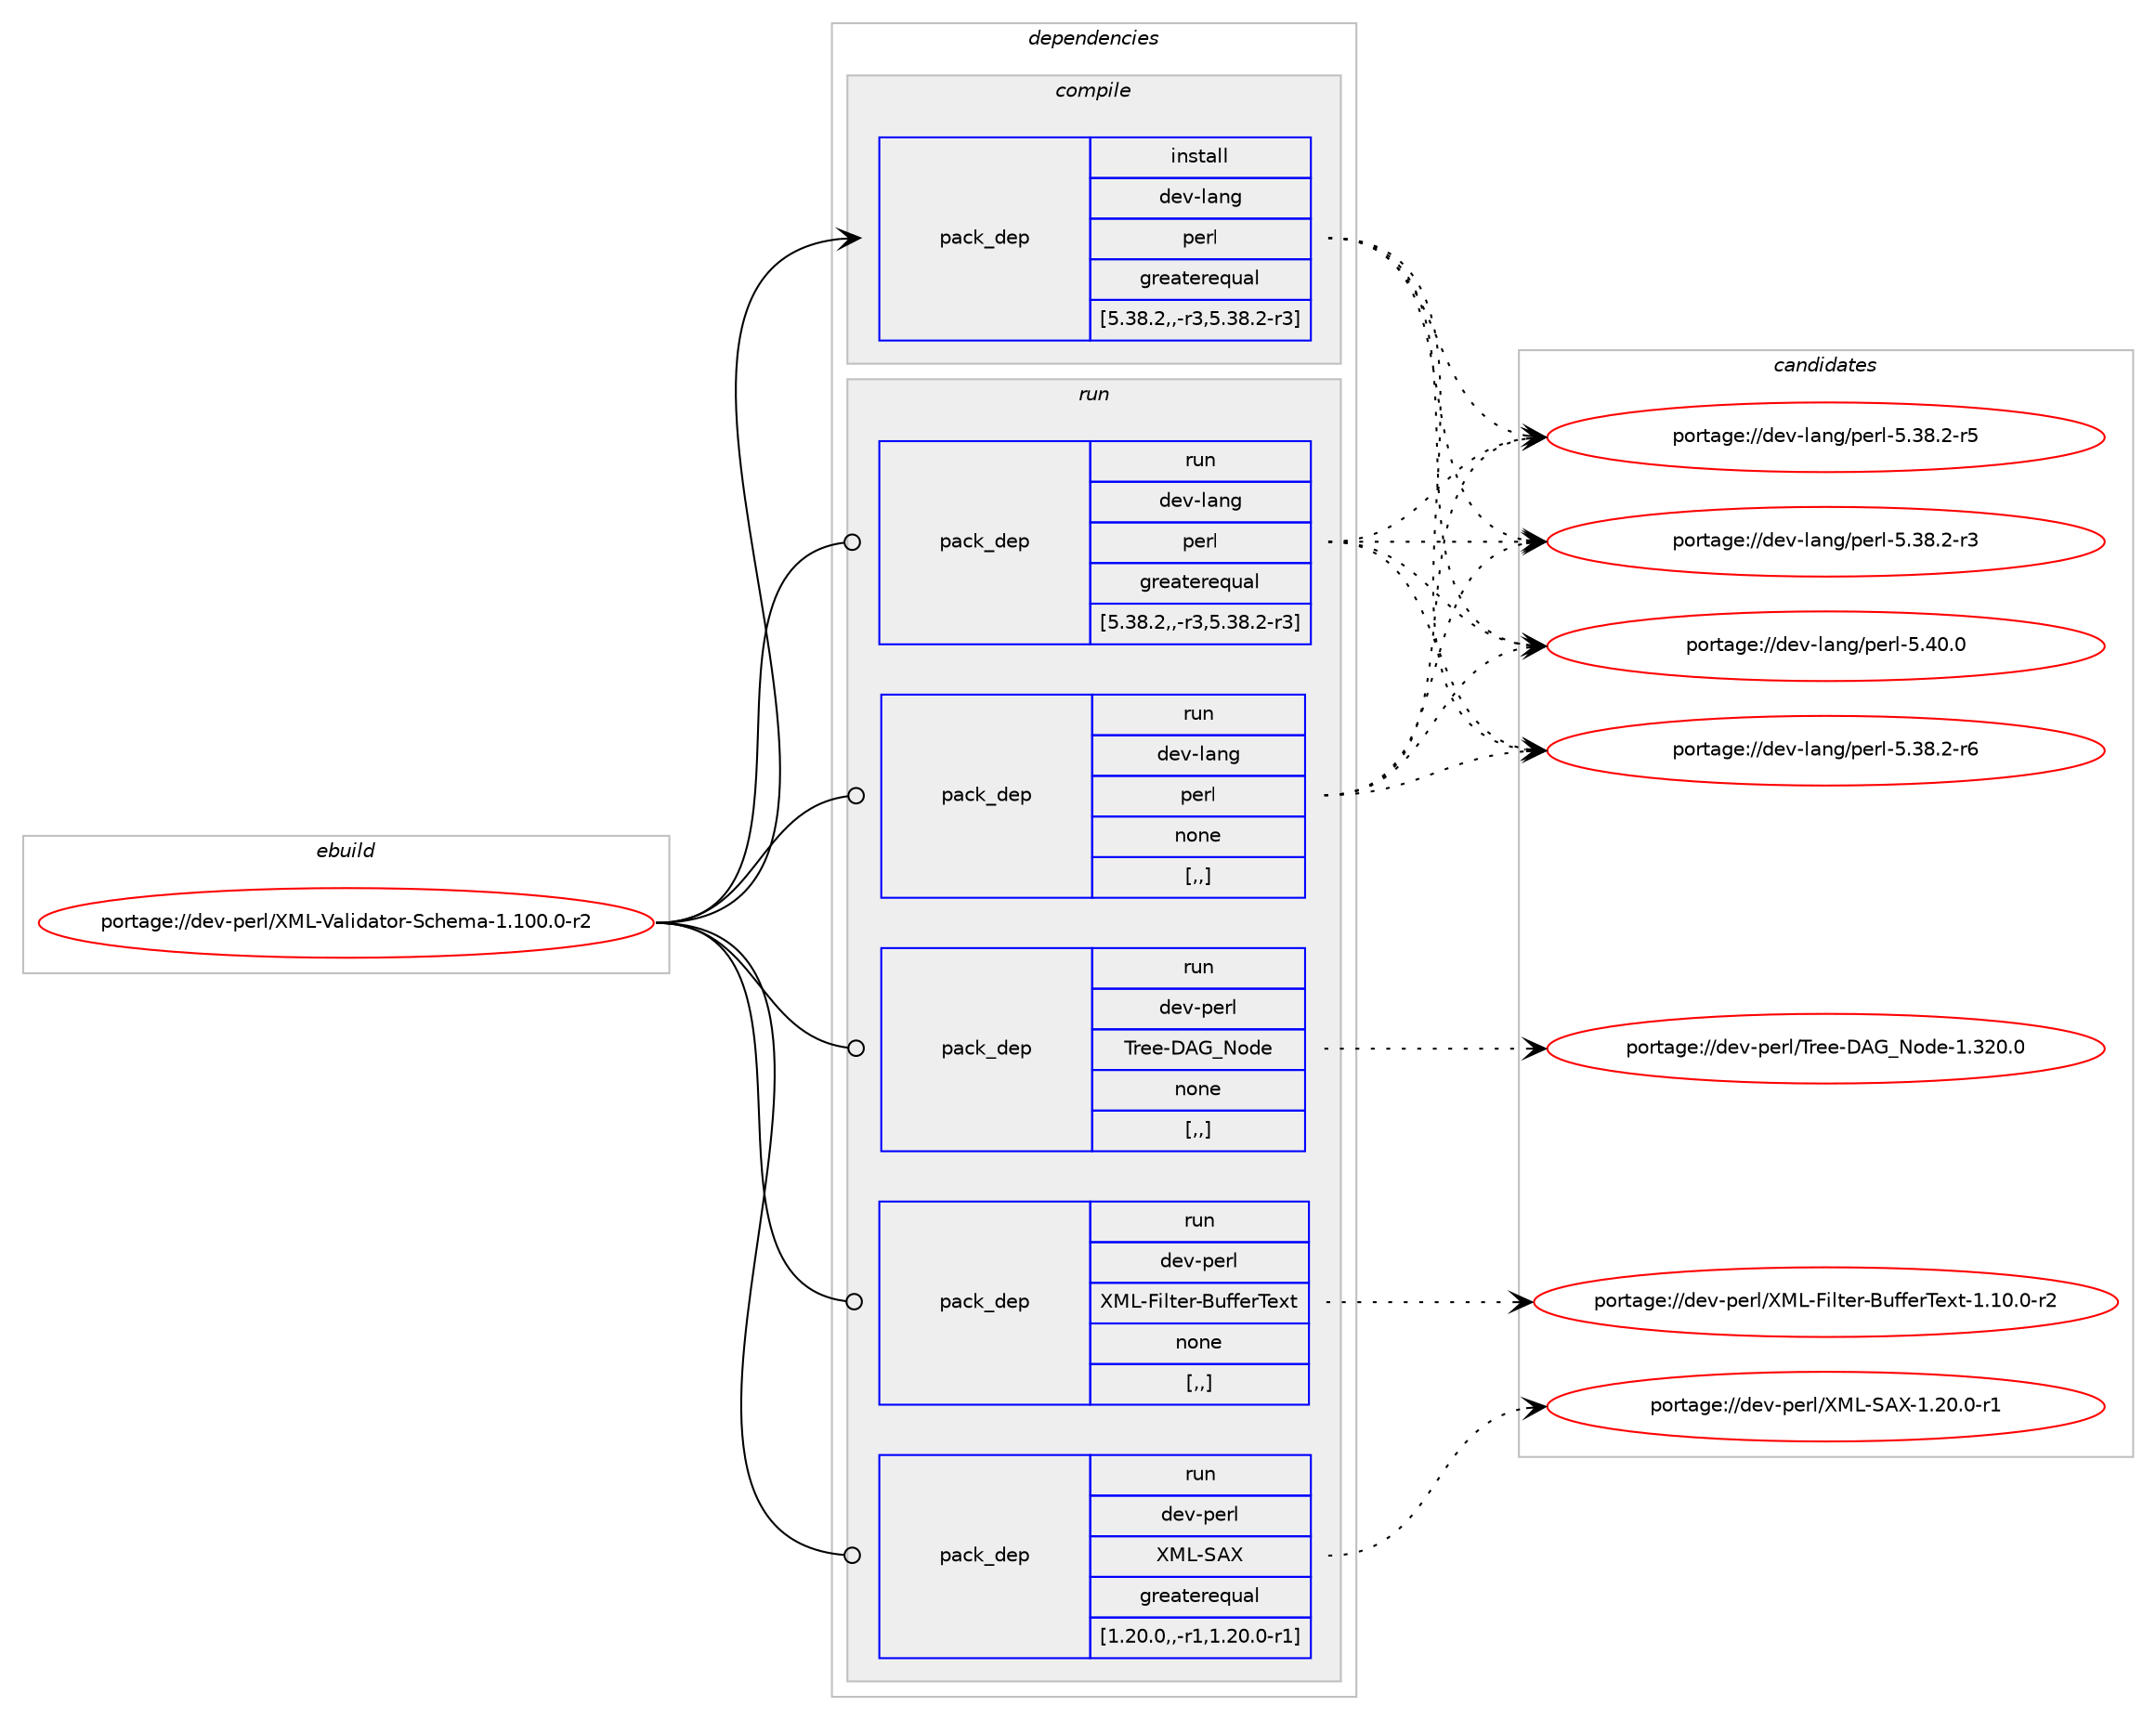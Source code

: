 digraph prolog {

# *************
# Graph options
# *************

newrank=true;
concentrate=true;
compound=true;
graph [rankdir=LR,fontname=Helvetica,fontsize=10,ranksep=1.5];#, ranksep=2.5, nodesep=0.2];
edge  [arrowhead=vee];
node  [fontname=Helvetica,fontsize=10];

# **********
# The ebuild
# **********

subgraph cluster_leftcol {
color=gray;
label=<<i>ebuild</i>>;
id [label="portage://dev-perl/XML-Validator-Schema-1.100.0-r2", color=red, width=4, href="../dev-perl/XML-Validator-Schema-1.100.0-r2.svg"];
}

# ****************
# The dependencies
# ****************

subgraph cluster_midcol {
color=gray;
label=<<i>dependencies</i>>;
subgraph cluster_compile {
fillcolor="#eeeeee";
style=filled;
label=<<i>compile</i>>;
subgraph pack468383 {
dependency633521 [label=<<TABLE BORDER="0" CELLBORDER="1" CELLSPACING="0" CELLPADDING="4" WIDTH="220"><TR><TD ROWSPAN="6" CELLPADDING="30">pack_dep</TD></TR><TR><TD WIDTH="110">install</TD></TR><TR><TD>dev-lang</TD></TR><TR><TD>perl</TD></TR><TR><TD>greaterequal</TD></TR><TR><TD>[5.38.2,,-r3,5.38.2-r3]</TD></TR></TABLE>>, shape=none, color=blue];
}
id:e -> dependency633521:w [weight=20,style="solid",arrowhead="vee"];
}
subgraph cluster_compileandrun {
fillcolor="#eeeeee";
style=filled;
label=<<i>compile and run</i>>;
}
subgraph cluster_run {
fillcolor="#eeeeee";
style=filled;
label=<<i>run</i>>;
subgraph pack468384 {
dependency633522 [label=<<TABLE BORDER="0" CELLBORDER="1" CELLSPACING="0" CELLPADDING="4" WIDTH="220"><TR><TD ROWSPAN="6" CELLPADDING="30">pack_dep</TD></TR><TR><TD WIDTH="110">run</TD></TR><TR><TD>dev-lang</TD></TR><TR><TD>perl</TD></TR><TR><TD>greaterequal</TD></TR><TR><TD>[5.38.2,,-r3,5.38.2-r3]</TD></TR></TABLE>>, shape=none, color=blue];
}
id:e -> dependency633522:w [weight=20,style="solid",arrowhead="odot"];
subgraph pack468385 {
dependency633523 [label=<<TABLE BORDER="0" CELLBORDER="1" CELLSPACING="0" CELLPADDING="4" WIDTH="220"><TR><TD ROWSPAN="6" CELLPADDING="30">pack_dep</TD></TR><TR><TD WIDTH="110">run</TD></TR><TR><TD>dev-lang</TD></TR><TR><TD>perl</TD></TR><TR><TD>none</TD></TR><TR><TD>[,,]</TD></TR></TABLE>>, shape=none, color=blue];
}
id:e -> dependency633523:w [weight=20,style="solid",arrowhead="odot"];
subgraph pack468386 {
dependency633524 [label=<<TABLE BORDER="0" CELLBORDER="1" CELLSPACING="0" CELLPADDING="4" WIDTH="220"><TR><TD ROWSPAN="6" CELLPADDING="30">pack_dep</TD></TR><TR><TD WIDTH="110">run</TD></TR><TR><TD>dev-perl</TD></TR><TR><TD>Tree-DAG_Node</TD></TR><TR><TD>none</TD></TR><TR><TD>[,,]</TD></TR></TABLE>>, shape=none, color=blue];
}
id:e -> dependency633524:w [weight=20,style="solid",arrowhead="odot"];
subgraph pack468387 {
dependency633525 [label=<<TABLE BORDER="0" CELLBORDER="1" CELLSPACING="0" CELLPADDING="4" WIDTH="220"><TR><TD ROWSPAN="6" CELLPADDING="30">pack_dep</TD></TR><TR><TD WIDTH="110">run</TD></TR><TR><TD>dev-perl</TD></TR><TR><TD>XML-Filter-BufferText</TD></TR><TR><TD>none</TD></TR><TR><TD>[,,]</TD></TR></TABLE>>, shape=none, color=blue];
}
id:e -> dependency633525:w [weight=20,style="solid",arrowhead="odot"];
subgraph pack468388 {
dependency633526 [label=<<TABLE BORDER="0" CELLBORDER="1" CELLSPACING="0" CELLPADDING="4" WIDTH="220"><TR><TD ROWSPAN="6" CELLPADDING="30">pack_dep</TD></TR><TR><TD WIDTH="110">run</TD></TR><TR><TD>dev-perl</TD></TR><TR><TD>XML-SAX</TD></TR><TR><TD>greaterequal</TD></TR><TR><TD>[1.20.0,,-r1,1.20.0-r1]</TD></TR></TABLE>>, shape=none, color=blue];
}
id:e -> dependency633526:w [weight=20,style="solid",arrowhead="odot"];
}
}

# **************
# The candidates
# **************

subgraph cluster_choices {
rank=same;
color=gray;
label=<<i>candidates</i>>;

subgraph choice468383 {
color=black;
nodesep=1;
choice10010111845108971101034711210111410845534652484648 [label="portage://dev-lang/perl-5.40.0", color=red, width=4,href="../dev-lang/perl-5.40.0.svg"];
choice100101118451089711010347112101114108455346515646504511454 [label="portage://dev-lang/perl-5.38.2-r6", color=red, width=4,href="../dev-lang/perl-5.38.2-r6.svg"];
choice100101118451089711010347112101114108455346515646504511453 [label="portage://dev-lang/perl-5.38.2-r5", color=red, width=4,href="../dev-lang/perl-5.38.2-r5.svg"];
choice100101118451089711010347112101114108455346515646504511451 [label="portage://dev-lang/perl-5.38.2-r3", color=red, width=4,href="../dev-lang/perl-5.38.2-r3.svg"];
dependency633521:e -> choice10010111845108971101034711210111410845534652484648:w [style=dotted,weight="100"];
dependency633521:e -> choice100101118451089711010347112101114108455346515646504511454:w [style=dotted,weight="100"];
dependency633521:e -> choice100101118451089711010347112101114108455346515646504511453:w [style=dotted,weight="100"];
dependency633521:e -> choice100101118451089711010347112101114108455346515646504511451:w [style=dotted,weight="100"];
}
subgraph choice468384 {
color=black;
nodesep=1;
choice10010111845108971101034711210111410845534652484648 [label="portage://dev-lang/perl-5.40.0", color=red, width=4,href="../dev-lang/perl-5.40.0.svg"];
choice100101118451089711010347112101114108455346515646504511454 [label="portage://dev-lang/perl-5.38.2-r6", color=red, width=4,href="../dev-lang/perl-5.38.2-r6.svg"];
choice100101118451089711010347112101114108455346515646504511453 [label="portage://dev-lang/perl-5.38.2-r5", color=red, width=4,href="../dev-lang/perl-5.38.2-r5.svg"];
choice100101118451089711010347112101114108455346515646504511451 [label="portage://dev-lang/perl-5.38.2-r3", color=red, width=4,href="../dev-lang/perl-5.38.2-r3.svg"];
dependency633522:e -> choice10010111845108971101034711210111410845534652484648:w [style=dotted,weight="100"];
dependency633522:e -> choice100101118451089711010347112101114108455346515646504511454:w [style=dotted,weight="100"];
dependency633522:e -> choice100101118451089711010347112101114108455346515646504511453:w [style=dotted,weight="100"];
dependency633522:e -> choice100101118451089711010347112101114108455346515646504511451:w [style=dotted,weight="100"];
}
subgraph choice468385 {
color=black;
nodesep=1;
choice10010111845108971101034711210111410845534652484648 [label="portage://dev-lang/perl-5.40.0", color=red, width=4,href="../dev-lang/perl-5.40.0.svg"];
choice100101118451089711010347112101114108455346515646504511454 [label="portage://dev-lang/perl-5.38.2-r6", color=red, width=4,href="../dev-lang/perl-5.38.2-r6.svg"];
choice100101118451089711010347112101114108455346515646504511453 [label="portage://dev-lang/perl-5.38.2-r5", color=red, width=4,href="../dev-lang/perl-5.38.2-r5.svg"];
choice100101118451089711010347112101114108455346515646504511451 [label="portage://dev-lang/perl-5.38.2-r3", color=red, width=4,href="../dev-lang/perl-5.38.2-r3.svg"];
dependency633523:e -> choice10010111845108971101034711210111410845534652484648:w [style=dotted,weight="100"];
dependency633523:e -> choice100101118451089711010347112101114108455346515646504511454:w [style=dotted,weight="100"];
dependency633523:e -> choice100101118451089711010347112101114108455346515646504511453:w [style=dotted,weight="100"];
dependency633523:e -> choice100101118451089711010347112101114108455346515646504511451:w [style=dotted,weight="100"];
}
subgraph choice468386 {
color=black;
nodesep=1;
choice1001011184511210111410847841141011014568657195781111001014549465150484648 [label="portage://dev-perl/Tree-DAG_Node-1.320.0", color=red, width=4,href="../dev-perl/Tree-DAG_Node-1.320.0.svg"];
dependency633524:e -> choice1001011184511210111410847841141011014568657195781111001014549465150484648:w [style=dotted,weight="100"];
}
subgraph choice468387 {
color=black;
nodesep=1;
choice10010111845112101114108478877764570105108116101114456611710210210111484101120116454946494846484511450 [label="portage://dev-perl/XML-Filter-BufferText-1.10.0-r2", color=red, width=4,href="../dev-perl/XML-Filter-BufferText-1.10.0-r2.svg"];
dependency633525:e -> choice10010111845112101114108478877764570105108116101114456611710210210111484101120116454946494846484511450:w [style=dotted,weight="100"];
}
subgraph choice468388 {
color=black;
nodesep=1;
choice100101118451121011141084788777645836588454946504846484511449 [label="portage://dev-perl/XML-SAX-1.20.0-r1", color=red, width=4,href="../dev-perl/XML-SAX-1.20.0-r1.svg"];
dependency633526:e -> choice100101118451121011141084788777645836588454946504846484511449:w [style=dotted,weight="100"];
}
}

}
